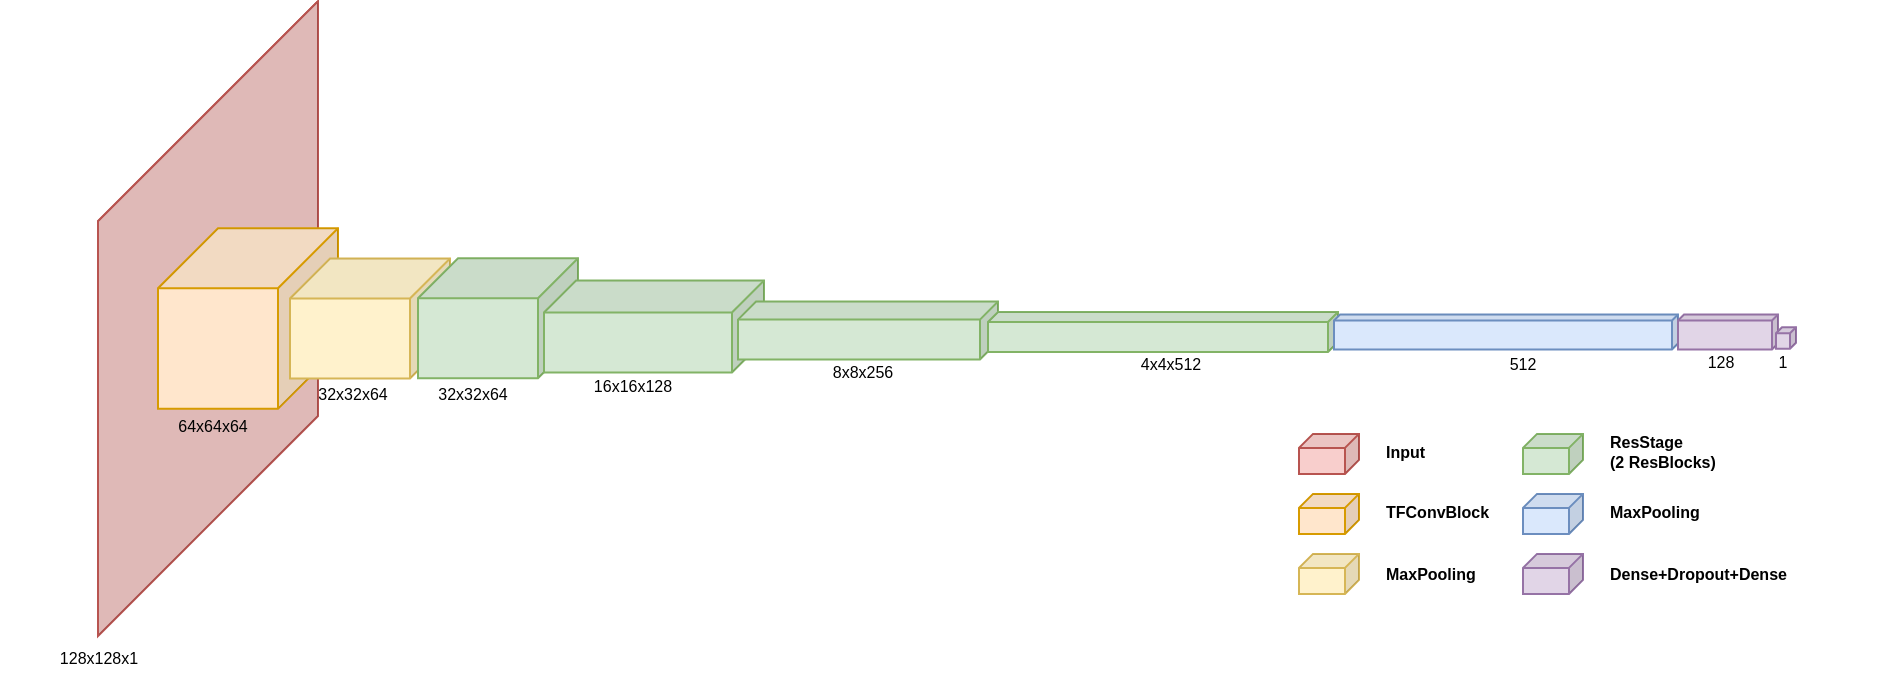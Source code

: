 <mxfile version="27.1.4">
  <diagram name="Page-1" id="zunORlT1O7iowVO2a8UD">
    <mxGraphModel dx="2346" dy="338" grid="0" gridSize="10" guides="1" tooltips="1" connect="1" arrows="1" fold="1" page="1" pageScale="1" pageWidth="850" pageHeight="1100" math="0" shadow="0">
      <root>
        <mxCell id="0" />
        <mxCell id="1" parent="0" />
        <mxCell id="nLBTFklPhLYW6B8ExNoQ-1" value="" style="shape=cube;whiteSpace=wrap;html=1;boundedLbl=1;backgroundOutline=1;darkOpacity=0.05;darkOpacity2=0.1;size=110;direction=east;flipH=1;fillColor=#f8cecc;strokeColor=#b85450;" vertex="1" parent="1">
          <mxGeometry x="-1560" y="92.56" width="110" height="317.44" as="geometry" />
        </mxCell>
        <mxCell id="nLBTFklPhLYW6B8ExNoQ-2" value="" style="shape=cube;whiteSpace=wrap;html=1;boundedLbl=1;backgroundOutline=1;darkOpacity=0.05;darkOpacity2=0.1;size=30;direction=east;flipH=1;fillColor=#ffe6cc;strokeColor=#d79b00;" vertex="1" parent="1">
          <mxGeometry x="-1530" y="206.14" width="90" height="90.28" as="geometry" />
        </mxCell>
        <mxCell id="nLBTFklPhLYW6B8ExNoQ-20" value="" style="shape=cube;whiteSpace=wrap;html=1;boundedLbl=1;backgroundOutline=1;darkOpacity=0.05;darkOpacity2=0.1;size=7;direction=east;flipH=1;fillColor=#f8cecc;strokeColor=#b85450;fontSize=8;" vertex="1" parent="1">
          <mxGeometry x="-959.5" y="308.94" width="30" height="20" as="geometry" />
        </mxCell>
        <mxCell id="nLBTFklPhLYW6B8ExNoQ-21" value="" style="shape=cube;whiteSpace=wrap;html=1;boundedLbl=1;backgroundOutline=1;darkOpacity=0.05;darkOpacity2=0.1;size=7;direction=east;flipH=1;fillColor=#ffe6cc;strokeColor=#d79b00;fontSize=8;" vertex="1" parent="1">
          <mxGeometry x="-959.5" y="338.94" width="30" height="20" as="geometry" />
        </mxCell>
        <mxCell id="nLBTFklPhLYW6B8ExNoQ-22" value="" style="shape=cube;whiteSpace=wrap;html=1;boundedLbl=1;backgroundOutline=1;darkOpacity=0.05;darkOpacity2=0.1;size=7;direction=east;flipH=1;fillColor=#fff2cc;strokeColor=#d6b656;fontSize=8;" vertex="1" parent="1">
          <mxGeometry x="-959.5" y="368.94" width="30" height="20" as="geometry" />
        </mxCell>
        <mxCell id="nLBTFklPhLYW6B8ExNoQ-44" value="Input" style="text;html=1;strokeColor=none;fillColor=none;align=left;verticalAlign=middle;whiteSpace=wrap;rounded=0;fontStyle=1;fontSize=8;" vertex="1" parent="1">
          <mxGeometry x="-918.5" y="306" width="138" height="23.88" as="geometry" />
        </mxCell>
        <mxCell id="nLBTFklPhLYW6B8ExNoQ-45" value="TFConvBlock" style="text;html=1;strokeColor=none;fillColor=none;align=left;verticalAlign=middle;whiteSpace=wrap;rounded=0;fontStyle=1;fontSize=8;" vertex="1" parent="1">
          <mxGeometry x="-918.5" y="336" width="138" height="23.88" as="geometry" />
        </mxCell>
        <mxCell id="nLBTFklPhLYW6B8ExNoQ-46" value="MaxPooling" style="text;html=1;strokeColor=none;fillColor=none;align=left;verticalAlign=middle;whiteSpace=wrap;rounded=0;fontStyle=1;fontSize=8;" vertex="1" parent="1">
          <mxGeometry x="-918.5" y="367.06" width="138" height="23.88" as="geometry" />
        </mxCell>
        <mxCell id="nLBTFklPhLYW6B8ExNoQ-117" value="" style="shape=cube;whiteSpace=wrap;html=1;boundedLbl=1;backgroundOutline=1;darkOpacity=0.05;darkOpacity2=0.1;size=20;direction=east;flipH=1;fillColor=#fff2cc;strokeColor=#d6b656;" vertex="1" parent="1">
          <mxGeometry x="-1464" y="221.25" width="80" height="60" as="geometry" />
        </mxCell>
        <mxCell id="nLBTFklPhLYW6B8ExNoQ-118" value="" style="shape=cube;whiteSpace=wrap;html=1;boundedLbl=1;backgroundOutline=1;darkOpacity=0.05;darkOpacity2=0.1;size=20;direction=east;flipH=1;fillColor=#d5e8d4;strokeColor=#82b366;" vertex="1" parent="1">
          <mxGeometry x="-1400" y="221.13" width="80" height="60" as="geometry" />
        </mxCell>
        <mxCell id="nLBTFklPhLYW6B8ExNoQ-119" value="" style="shape=cube;whiteSpace=wrap;html=1;boundedLbl=1;backgroundOutline=1;darkOpacity=0.05;darkOpacity2=0.1;size=16;direction=east;flipH=1;fillColor=#d5e8d4;strokeColor=#82b366;" vertex="1" parent="1">
          <mxGeometry x="-1337" y="232.25" width="110" height="46" as="geometry" />
        </mxCell>
        <mxCell id="nLBTFklPhLYW6B8ExNoQ-120" value="" style="shape=cube;whiteSpace=wrap;html=1;boundedLbl=1;backgroundOutline=1;darkOpacity=0.05;darkOpacity2=0.1;size=9;direction=east;flipH=1;fillColor=#d5e8d4;strokeColor=#82b366;" vertex="1" parent="1">
          <mxGeometry x="-1240" y="242.78" width="130" height="29" as="geometry" />
        </mxCell>
        <mxCell id="nLBTFklPhLYW6B8ExNoQ-121" value="" style="shape=cube;whiteSpace=wrap;html=1;boundedLbl=1;backgroundOutline=1;darkOpacity=0.05;darkOpacity2=0.1;size=5;direction=east;flipH=1;fillColor=#d5e8d4;strokeColor=#82b366;" vertex="1" parent="1">
          <mxGeometry x="-1115" y="248" width="175" height="20" as="geometry" />
        </mxCell>
        <mxCell id="nLBTFklPhLYW6B8ExNoQ-122" value="" style="shape=cube;whiteSpace=wrap;html=1;boundedLbl=1;backgroundOutline=1;darkOpacity=0.05;darkOpacity2=0.1;size=3;direction=east;flipH=1;fillColor=#dae8fc;strokeColor=#6c8ebf;" vertex="1" parent="1">
          <mxGeometry x="-942" y="249.25" width="172" height="17.5" as="geometry" />
        </mxCell>
        <mxCell id="nLBTFklPhLYW6B8ExNoQ-123" value="" style="shape=cube;whiteSpace=wrap;html=1;boundedLbl=1;backgroundOutline=1;darkOpacity=0.05;darkOpacity2=0.1;size=3;direction=east;flipH=1;fillColor=#e1d5e7;strokeColor=#9673a6;" vertex="1" parent="1">
          <mxGeometry x="-770" y="249.25" width="50" height="17.5" as="geometry" />
        </mxCell>
        <mxCell id="nLBTFklPhLYW6B8ExNoQ-124" value="" style="shape=cube;whiteSpace=wrap;html=1;boundedLbl=1;backgroundOutline=1;darkOpacity=0.05;darkOpacity2=0.1;size=3;direction=east;flipH=1;fillColor=#e1d5e7;strokeColor=#9673a6;" vertex="1" parent="1">
          <mxGeometry x="-721" y="255.62" width="10" height="10.75" as="geometry" />
        </mxCell>
        <mxCell id="nLBTFklPhLYW6B8ExNoQ-126" value="128x128x1" style="text;html=1;strokeColor=none;fillColor=none;align=center;verticalAlign=middle;whiteSpace=wrap;rounded=0;fontSize=8;" vertex="1" parent="1">
          <mxGeometry x="-1609" y="406" width="99" height="29.06" as="geometry" />
        </mxCell>
        <mxCell id="nLBTFklPhLYW6B8ExNoQ-127" value="64x64x64" style="text;html=1;strokeColor=none;fillColor=none;align=center;verticalAlign=middle;whiteSpace=wrap;rounded=0;fontSize=8;" vertex="1" parent="1">
          <mxGeometry x="-1552" y="290.07" width="99" height="29.06" as="geometry" />
        </mxCell>
        <mxCell id="nLBTFklPhLYW6B8ExNoQ-128" value="32x32x64" style="text;html=1;strokeColor=none;fillColor=none;align=center;verticalAlign=middle;whiteSpace=wrap;rounded=0;fontSize=8;" vertex="1" parent="1">
          <mxGeometry x="-1482" y="274.06" width="99" height="29.06" as="geometry" />
        </mxCell>
        <mxCell id="nLBTFklPhLYW6B8ExNoQ-129" value="32x32x64" style="text;html=1;strokeColor=none;fillColor=none;align=center;verticalAlign=middle;whiteSpace=wrap;rounded=0;fontSize=8;" vertex="1" parent="1">
          <mxGeometry x="-1422" y="274.07" width="99" height="29.06" as="geometry" />
        </mxCell>
        <mxCell id="nLBTFklPhLYW6B8ExNoQ-130" value="16x16x128" style="text;html=1;strokeColor=none;fillColor=none;align=center;verticalAlign=middle;whiteSpace=wrap;rounded=0;fontSize=8;" vertex="1" parent="1">
          <mxGeometry x="-1342" y="270.06" width="99" height="29.06" as="geometry" />
        </mxCell>
        <mxCell id="nLBTFklPhLYW6B8ExNoQ-131" value="8x8x256" style="text;html=1;strokeColor=none;fillColor=none;align=center;verticalAlign=middle;whiteSpace=wrap;rounded=0;fontSize=8;" vertex="1" parent="1">
          <mxGeometry x="-1227" y="263.03" width="99" height="29.06" as="geometry" />
        </mxCell>
        <mxCell id="nLBTFklPhLYW6B8ExNoQ-132" value="4x4x512" style="text;html=1;strokeColor=none;fillColor=none;align=center;verticalAlign=middle;whiteSpace=wrap;rounded=0;fontSize=8;" vertex="1" parent="1">
          <mxGeometry x="-1073" y="259.9" width="99" height="29.06" as="geometry" />
        </mxCell>
        <mxCell id="nLBTFklPhLYW6B8ExNoQ-133" value="512" style="text;html=1;strokeColor=none;fillColor=none;align=center;verticalAlign=middle;whiteSpace=wrap;rounded=0;fontSize=8;" vertex="1" parent="1">
          <mxGeometry x="-897" y="259.9" width="99" height="29.06" as="geometry" />
        </mxCell>
        <mxCell id="nLBTFklPhLYW6B8ExNoQ-134" value="128" style="text;html=1;strokeColor=none;fillColor=none;align=center;verticalAlign=middle;whiteSpace=wrap;rounded=0;fontSize=8;" vertex="1" parent="1">
          <mxGeometry x="-798" y="258" width="99" height="29.06" as="geometry" />
        </mxCell>
        <mxCell id="nLBTFklPhLYW6B8ExNoQ-135" value="1" style="text;html=1;strokeColor=none;fillColor=none;align=center;verticalAlign=middle;whiteSpace=wrap;rounded=0;fontSize=8;" vertex="1" parent="1">
          <mxGeometry x="-767.5" y="258" width="99" height="29.06" as="geometry" />
        </mxCell>
        <mxCell id="nLBTFklPhLYW6B8ExNoQ-136" value="" style="shape=cube;whiteSpace=wrap;html=1;boundedLbl=1;backgroundOutline=1;darkOpacity=0.05;darkOpacity2=0.1;size=7;direction=east;flipH=1;fillColor=#d5e8d4;strokeColor=#82b366;fontSize=8;" vertex="1" parent="1">
          <mxGeometry x="-847.5" y="308.94" width="30" height="20" as="geometry" />
        </mxCell>
        <mxCell id="nLBTFklPhLYW6B8ExNoQ-137" value="" style="shape=cube;whiteSpace=wrap;html=1;boundedLbl=1;backgroundOutline=1;darkOpacity=0.05;darkOpacity2=0.1;size=7;direction=east;flipH=1;fillColor=#dae8fc;strokeColor=#6c8ebf;fontSize=8;" vertex="1" parent="1">
          <mxGeometry x="-847.5" y="338.94" width="30" height="20" as="geometry" />
        </mxCell>
        <mxCell id="nLBTFklPhLYW6B8ExNoQ-138" value="" style="shape=cube;whiteSpace=wrap;html=1;boundedLbl=1;backgroundOutline=1;darkOpacity=0.05;darkOpacity2=0.1;size=7;direction=east;flipH=1;fillColor=#e1d5e7;strokeColor=#9673a6;fontSize=8;" vertex="1" parent="1">
          <mxGeometry x="-847.5" y="368.94" width="30" height="20" as="geometry" />
        </mxCell>
        <mxCell id="nLBTFklPhLYW6B8ExNoQ-140" value="&lt;div&gt;ResStage&lt;/div&gt;&lt;div&gt;(2 ResBlocks)&lt;/div&gt;" style="text;html=1;strokeColor=none;fillColor=none;align=left;verticalAlign=middle;whiteSpace=wrap;rounded=0;fontStyle=1;fontSize=8;" vertex="1" parent="1">
          <mxGeometry x="-806.5" y="306" width="138" height="23.88" as="geometry" />
        </mxCell>
        <mxCell id="nLBTFklPhLYW6B8ExNoQ-141" value="MaxPooling" style="text;html=1;strokeColor=none;fillColor=none;align=left;verticalAlign=middle;whiteSpace=wrap;rounded=0;fontStyle=1;fontSize=8;" vertex="1" parent="1">
          <mxGeometry x="-806.5" y="336" width="138" height="23.88" as="geometry" />
        </mxCell>
        <mxCell id="nLBTFklPhLYW6B8ExNoQ-142" value="Dense+Dropout+Dense" style="text;html=1;strokeColor=none;fillColor=none;align=left;verticalAlign=middle;whiteSpace=wrap;rounded=0;fontStyle=1;fontSize=8;" vertex="1" parent="1">
          <mxGeometry x="-806.5" y="367.06" width="138" height="23.88" as="geometry" />
        </mxCell>
      </root>
    </mxGraphModel>
  </diagram>
</mxfile>
